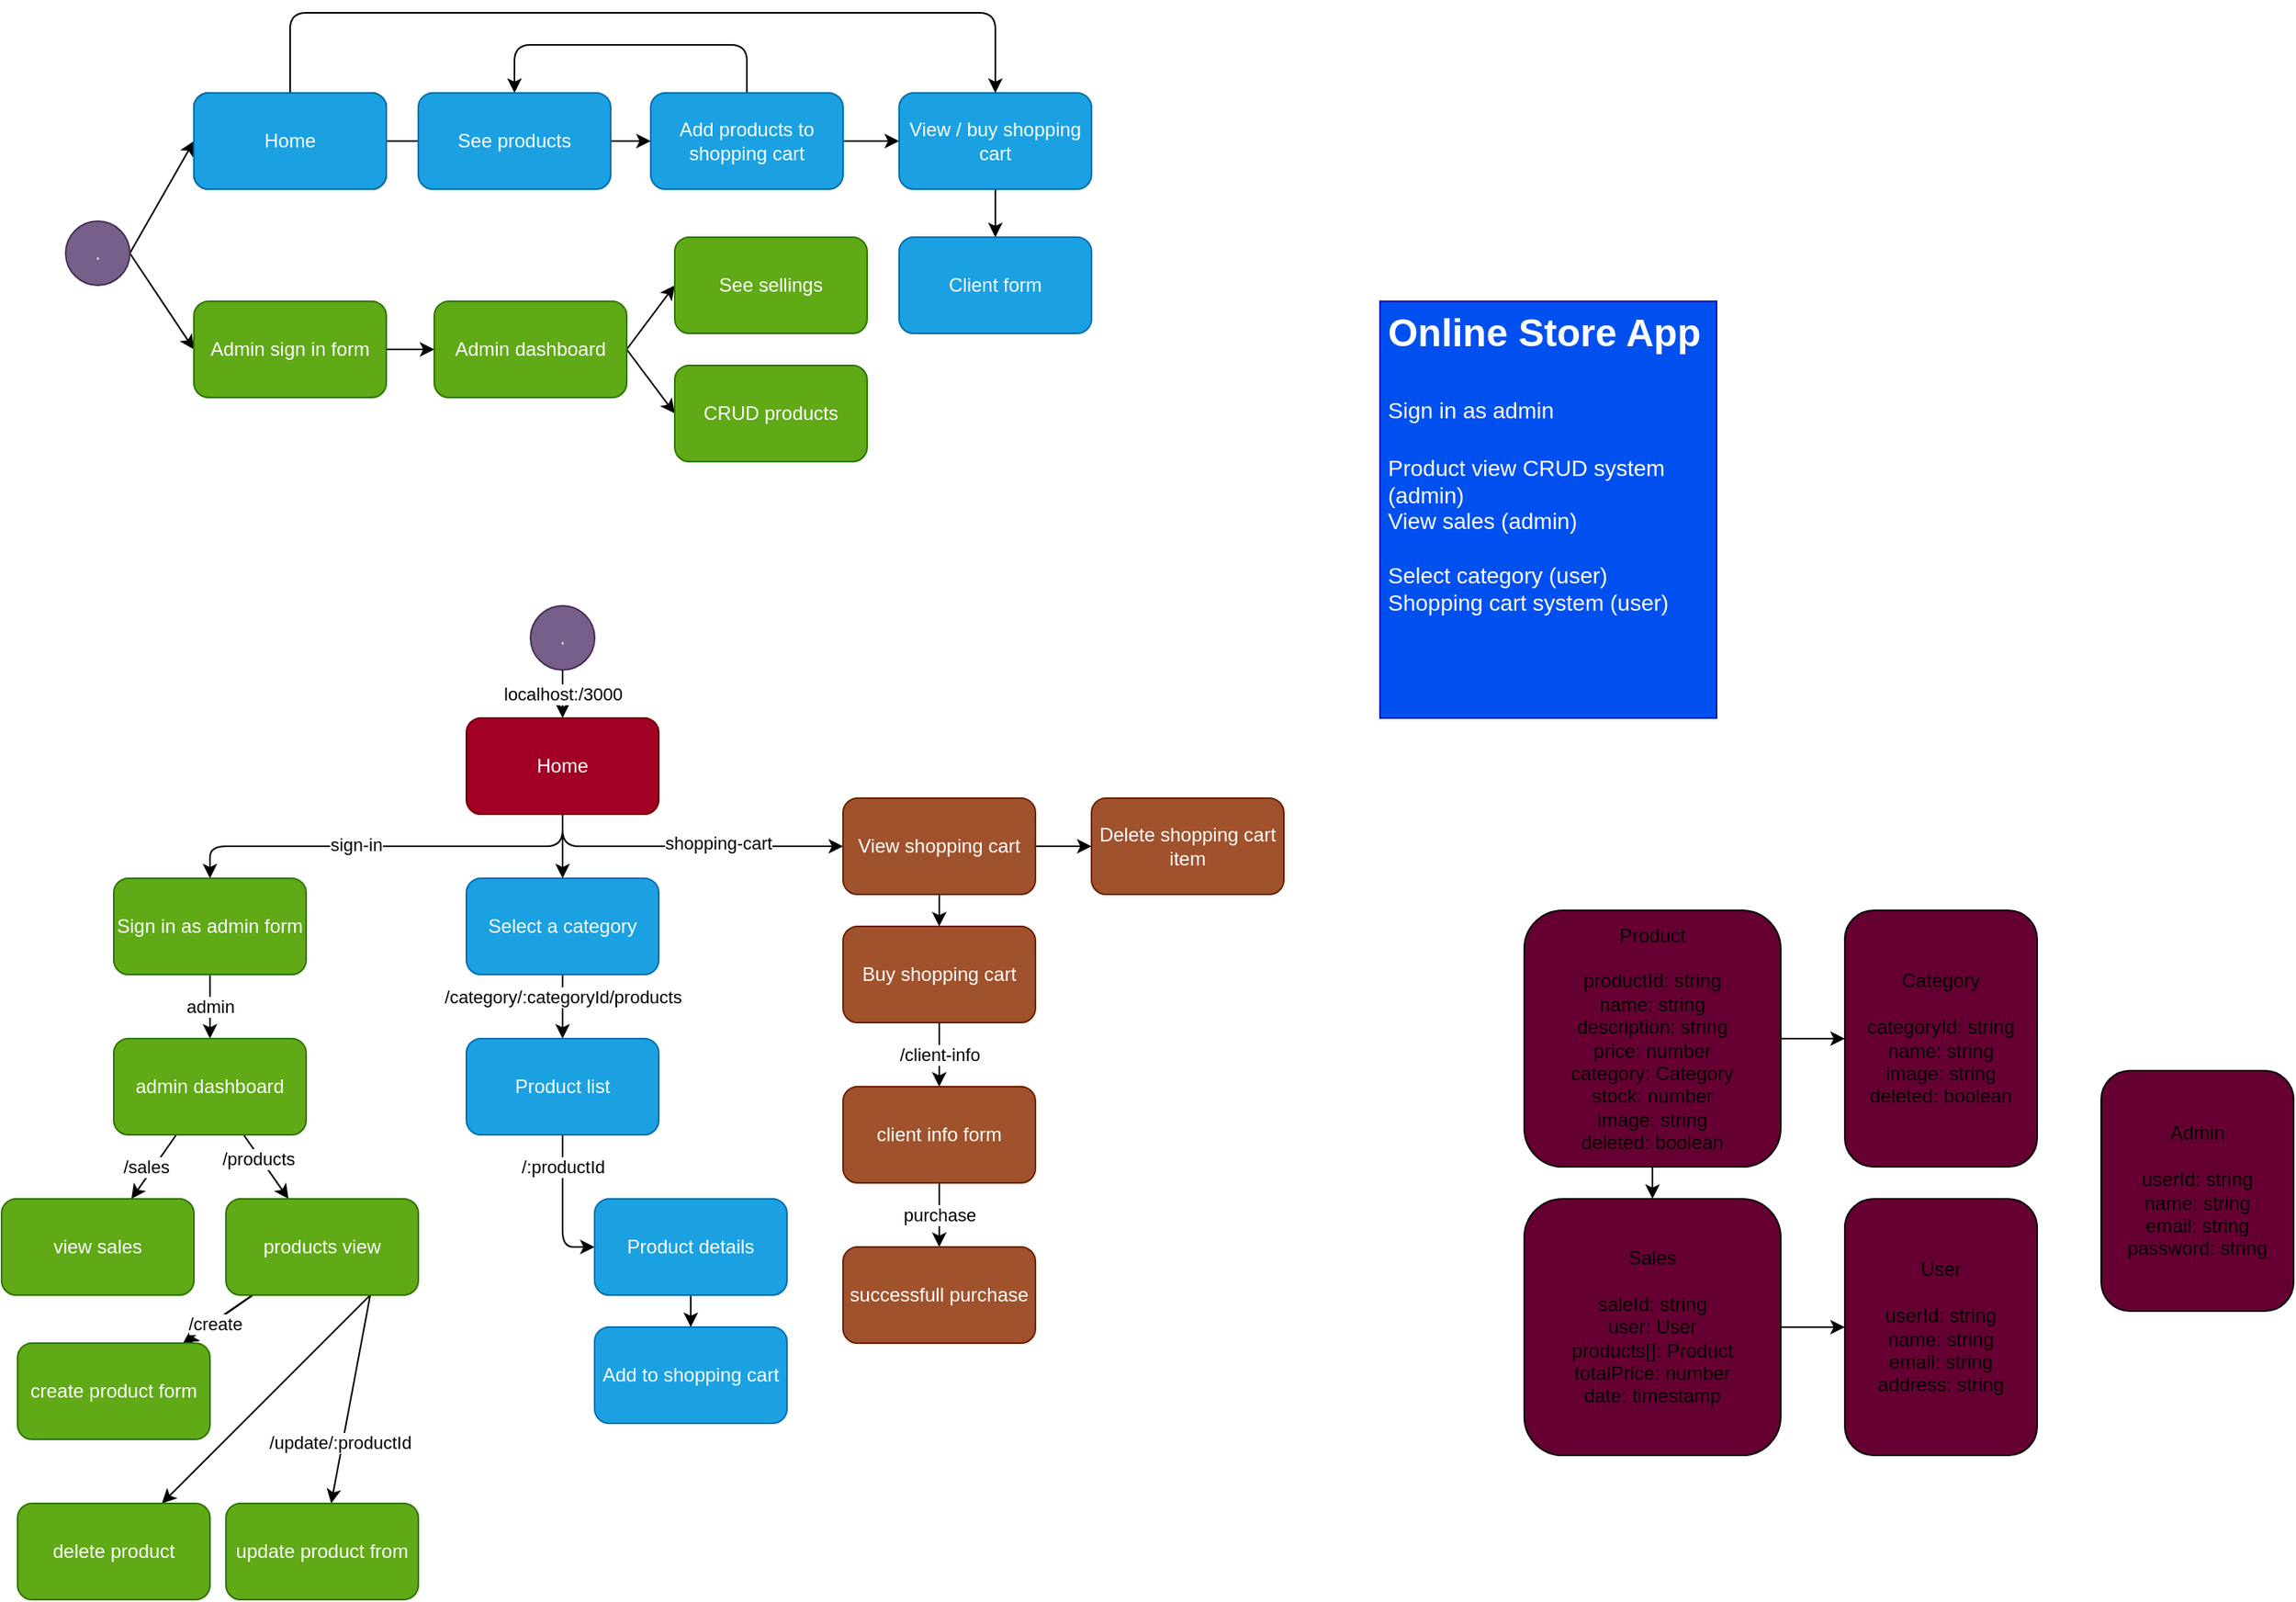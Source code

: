 <mxfile>
    <diagram id="mGXaE7WQqmvvN6tOJ2US" name="Page-1">
        <mxGraphModel dx="778" dy="398" grid="1" gridSize="10" guides="1" tooltips="1" connect="1" arrows="1" fold="1" page="1" pageScale="1" pageWidth="850" pageHeight="1100" math="0" shadow="0">
            <root>
                <mxCell id="0"/>
                <mxCell id="1" parent="0"/>
                <mxCell id="19" style="edgeStyle=none;html=1;exitX=1;exitY=0.5;exitDx=0;exitDy=0;entryX=0;entryY=0.5;entryDx=0;entryDy=0;strokeWidth=1;" parent="1" source="7" edge="1">
                    <mxGeometry relative="1" as="geometry">
                        <mxPoint x="300" y="130" as="targetPoint"/>
                    </mxGeometry>
                </mxCell>
                <mxCell id="7" value="Home" style="rounded=1;whiteSpace=wrap;html=1;strokeWidth=1;" parent="1" vertex="1">
                    <mxGeometry x="140" y="100" width="120" height="60" as="geometry"/>
                </mxCell>
                <mxCell id="17" style="edgeStyle=none;html=1;exitX=1;exitY=0.5;exitDx=0;exitDy=0;entryX=0;entryY=0.5;entryDx=0;entryDy=0;strokeWidth=1;" parent="1" source="8" target="15" edge="1">
                    <mxGeometry relative="1" as="geometry"/>
                </mxCell>
                <mxCell id="18" style="edgeStyle=none;html=1;exitX=1;exitY=0.5;exitDx=0;exitDy=0;entryX=0;entryY=0.5;entryDx=0;entryDy=0;strokeWidth=1;" parent="1" source="8" target="16" edge="1">
                    <mxGeometry relative="1" as="geometry"/>
                </mxCell>
                <mxCell id="8" value="Admin dashboard" style="rounded=1;whiteSpace=wrap;html=1;strokeWidth=1;fillColor=#60a917;strokeColor=#2D7600;fontColor=#ffffff;" parent="1" vertex="1">
                    <mxGeometry x="290" y="230" width="120" height="60" as="geometry"/>
                </mxCell>
                <mxCell id="10" style="edgeStyle=none;html=1;exitX=1;exitY=0.5;exitDx=0;exitDy=0;entryX=0;entryY=0.5;entryDx=0;entryDy=0;" parent="1" source="9" target="7" edge="1">
                    <mxGeometry relative="1" as="geometry"/>
                </mxCell>
                <mxCell id="26" style="edgeStyle=none;html=1;exitX=1;exitY=0.5;exitDx=0;exitDy=0;entryX=0;entryY=0.5;entryDx=0;entryDy=0;strokeWidth=1;" parent="1" source="9" target="25" edge="1">
                    <mxGeometry relative="1" as="geometry"/>
                </mxCell>
                <mxCell id="9" value="." style="ellipse;whiteSpace=wrap;html=1;fillColor=#76608a;fontColor=#ffffff;strokeColor=#432D57;" parent="1" vertex="1">
                    <mxGeometry x="60" y="180" width="40" height="40" as="geometry"/>
                </mxCell>
                <mxCell id="20" style="edgeStyle=none;html=1;exitX=1;exitY=0.5;exitDx=0;exitDy=0;entryX=0;entryY=0.5;entryDx=0;entryDy=0;strokeWidth=1;" parent="1" source="29" target="13" edge="1">
                    <mxGeometry relative="1" as="geometry">
                        <mxPoint x="420" y="130" as="sourcePoint"/>
                    </mxGeometry>
                </mxCell>
                <mxCell id="21" style="edgeStyle=none;html=1;exitX=1;exitY=0.5;exitDx=0;exitDy=0;entryX=0;entryY=0.5;entryDx=0;entryDy=0;strokeWidth=1;" parent="1" source="13" target="14" edge="1">
                    <mxGeometry relative="1" as="geometry"/>
                </mxCell>
                <mxCell id="30" style="edgeStyle=none;html=1;exitX=0.5;exitY=0;exitDx=0;exitDy=0;entryX=0.5;entryY=0;entryDx=0;entryDy=0;strokeWidth=1;" parent="1" source="13" target="29" edge="1">
                    <mxGeometry relative="1" as="geometry">
                        <Array as="points">
                            <mxPoint x="485" y="70"/>
                            <mxPoint x="340" y="70"/>
                        </Array>
                    </mxGeometry>
                </mxCell>
                <mxCell id="13" value="Add products to shopping cart" style="rounded=1;whiteSpace=wrap;html=1;strokeWidth=1;fillColor=#1ba1e2;fontColor=#ffffff;strokeColor=#006EAF;" parent="1" vertex="1">
                    <mxGeometry x="425" y="100" width="120" height="60" as="geometry"/>
                </mxCell>
                <mxCell id="24" style="edgeStyle=none;html=1;exitX=0.5;exitY=1;exitDx=0;exitDy=0;entryX=0.5;entryY=0;entryDx=0;entryDy=0;strokeWidth=1;" parent="1" source="14" target="23" edge="1">
                    <mxGeometry relative="1" as="geometry"/>
                </mxCell>
                <mxCell id="14" value="View / buy shopping cart" style="rounded=1;whiteSpace=wrap;html=1;strokeWidth=1;fillColor=#1ba1e2;fontColor=#ffffff;strokeColor=#006EAF;" parent="1" vertex="1">
                    <mxGeometry x="580" y="100" width="120" height="60" as="geometry"/>
                </mxCell>
                <mxCell id="15" value="See sellings" style="rounded=1;whiteSpace=wrap;html=1;strokeWidth=1;fillColor=#60a917;strokeColor=#2D7600;fontColor=#ffffff;" parent="1" vertex="1">
                    <mxGeometry x="440" y="190" width="120" height="60" as="geometry"/>
                </mxCell>
                <mxCell id="16" value="CRUD products" style="rounded=1;whiteSpace=wrap;html=1;strokeWidth=1;fillColor=#60a917;strokeColor=#2D7600;fontColor=#ffffff;" parent="1" vertex="1">
                    <mxGeometry x="440" y="270" width="120" height="60" as="geometry"/>
                </mxCell>
                <mxCell id="23" value="Client form" style="rounded=1;whiteSpace=wrap;html=1;strokeWidth=1;fillColor=#1ba1e2;fontColor=#ffffff;strokeColor=#006EAF;" parent="1" vertex="1">
                    <mxGeometry x="580" y="190" width="120" height="60" as="geometry"/>
                </mxCell>
                <mxCell id="27" style="edgeStyle=none;html=1;exitX=1;exitY=0.5;exitDx=0;exitDy=0;entryX=0;entryY=0.5;entryDx=0;entryDy=0;strokeWidth=1;" parent="1" source="25" target="8" edge="1">
                    <mxGeometry relative="1" as="geometry"/>
                </mxCell>
                <mxCell id="25" value="Admin sign in form" style="rounded=1;whiteSpace=wrap;html=1;strokeWidth=1;fillColor=#60a917;fontColor=#ffffff;strokeColor=#2D7600;" parent="1" vertex="1">
                    <mxGeometry x="140" y="230" width="120" height="60" as="geometry"/>
                </mxCell>
                <mxCell id="132" style="edgeStyle=none;html=1;exitX=0.5;exitY=0;exitDx=0;exitDy=0;entryX=0.5;entryY=0;entryDx=0;entryDy=0;strokeWidth=1;" parent="1" source="28" target="14" edge="1">
                    <mxGeometry relative="1" as="geometry">
                        <Array as="points">
                            <mxPoint x="200" y="50"/>
                            <mxPoint x="640" y="50"/>
                        </Array>
                    </mxGeometry>
                </mxCell>
                <mxCell id="28" value="Home" style="rounded=1;whiteSpace=wrap;html=1;strokeWidth=1;fillColor=#1ba1e2;fontColor=#ffffff;strokeColor=#006EAF;" parent="1" vertex="1">
                    <mxGeometry x="140" y="100" width="120" height="60" as="geometry"/>
                </mxCell>
                <mxCell id="29" value="See products" style="rounded=1;whiteSpace=wrap;html=1;strokeWidth=1;fillColor=#1ba1e2;fontColor=#ffffff;strokeColor=#006EAF;" parent="1" vertex="1">
                    <mxGeometry x="280" y="100" width="120" height="60" as="geometry"/>
                </mxCell>
                <mxCell id="37" value="localhost:/3000" style="edgeStyle=none;html=1;exitX=0.5;exitY=1;exitDx=0;exitDy=0;entryX=0.5;entryY=0;entryDx=0;entryDy=0;" parent="1" source="39" target="51" edge="1">
                    <mxGeometry relative="1" as="geometry">
                        <mxPoint x="200" y="440" as="targetPoint"/>
                        <Array as="points">
                            <mxPoint x="370" y="470"/>
                        </Array>
                    </mxGeometry>
                </mxCell>
                <mxCell id="39" value="." style="ellipse;whiteSpace=wrap;html=1;fillColor=#76608a;strokeColor=#432D57;fontColor=#ffffff;" parent="1" vertex="1">
                    <mxGeometry x="350" y="420" width="40" height="40" as="geometry"/>
                </mxCell>
                <mxCell id="54" value="" style="edgeStyle=none;html=1;strokeWidth=1;exitX=0.5;exitY=1;exitDx=0;exitDy=0;" parent="1" source="51" target="53" edge="1">
                    <mxGeometry relative="1" as="geometry">
                        <Array as="points">
                            <mxPoint x="370" y="570"/>
                            <mxPoint x="150" y="570"/>
                        </Array>
                    </mxGeometry>
                </mxCell>
                <mxCell id="93" value="sign-in" style="edgeLabel;html=1;align=center;verticalAlign=middle;resizable=0;points=[];" parent="54" vertex="1" connectable="0">
                    <mxGeometry x="0.421" y="-1" relative="1" as="geometry">
                        <mxPoint x="35" as="offset"/>
                    </mxGeometry>
                </mxCell>
                <mxCell id="56" value="" style="edgeStyle=none;html=1;strokeWidth=1;" parent="1" source="51" target="55" edge="1">
                    <mxGeometry relative="1" as="geometry"/>
                </mxCell>
                <mxCell id="83" value="" style="edgeStyle=none;html=1;strokeWidth=1;exitX=0.5;exitY=1;exitDx=0;exitDy=0;" parent="1" source="51" target="82" edge="1">
                    <mxGeometry relative="1" as="geometry">
                        <Array as="points">
                            <mxPoint x="370" y="570"/>
                        </Array>
                    </mxGeometry>
                </mxCell>
                <mxCell id="101" value="shopping-cart" style="edgeLabel;html=1;align=center;verticalAlign=middle;resizable=0;points=[];" parent="83" vertex="1" connectable="0">
                    <mxGeometry x="0.2" y="2" relative="1" as="geometry">
                        <mxPoint as="offset"/>
                    </mxGeometry>
                </mxCell>
                <mxCell id="51" value="Home" style="rounded=1;whiteSpace=wrap;html=1;strokeWidth=1;fillColor=#a20025;fontColor=#ffffff;strokeColor=#6F0000;" parent="1" vertex="1">
                    <mxGeometry x="310" y="490" width="120" height="60" as="geometry"/>
                </mxCell>
                <mxCell id="60" value="" style="edgeStyle=none;html=1;strokeWidth=1;" parent="1" source="53" target="59" edge="1">
                    <mxGeometry relative="1" as="geometry"/>
                </mxCell>
                <mxCell id="94" value="admin" style="edgeLabel;html=1;align=center;verticalAlign=middle;resizable=0;points=[];" parent="60" vertex="1" connectable="0">
                    <mxGeometry x="-0.46" relative="1" as="geometry">
                        <mxPoint y="9" as="offset"/>
                    </mxGeometry>
                </mxCell>
                <mxCell id="53" value="Sign in as admin form" style="rounded=1;whiteSpace=wrap;html=1;strokeWidth=1;fillColor=#60a917;strokeColor=#2D7600;fontColor=#ffffff;" parent="1" vertex="1">
                    <mxGeometry x="90" y="590" width="120" height="60" as="geometry"/>
                </mxCell>
                <mxCell id="79" value="" style="edgeStyle=none;html=1;strokeWidth=1;" parent="1" source="55" target="78" edge="1">
                    <mxGeometry relative="1" as="geometry"/>
                </mxCell>
                <mxCell id="107" value="/category/:categoryId/products" style="edgeLabel;html=1;align=center;verticalAlign=middle;resizable=0;points=[];" parent="79" vertex="1" connectable="0">
                    <mxGeometry x="0.333" y="-2" relative="1" as="geometry">
                        <mxPoint x="2" y="-13" as="offset"/>
                    </mxGeometry>
                </mxCell>
                <mxCell id="55" value="Select a category" style="rounded=1;whiteSpace=wrap;html=1;strokeWidth=1;fillColor=#1ba1e2;strokeColor=#006EAF;fontColor=#ffffff;" parent="1" vertex="1">
                    <mxGeometry x="310" y="590" width="120" height="60" as="geometry"/>
                </mxCell>
                <mxCell id="62" value="" style="edgeStyle=none;html=1;strokeWidth=1;" parent="1" source="59" target="61" edge="1">
                    <mxGeometry relative="1" as="geometry"/>
                </mxCell>
                <mxCell id="96" value="/sales" style="edgeLabel;html=1;align=center;verticalAlign=middle;resizable=0;points=[];" parent="62" vertex="1" connectable="0">
                    <mxGeometry x="-0.535" y="1" relative="1" as="geometry">
                        <mxPoint x="-13" y="10" as="offset"/>
                    </mxGeometry>
                </mxCell>
                <mxCell id="64" value="" style="edgeStyle=none;html=1;strokeWidth=1;" parent="1" source="59" target="63" edge="1">
                    <mxGeometry relative="1" as="geometry"/>
                </mxCell>
                <mxCell id="97" value="/products" style="edgeLabel;html=1;align=center;verticalAlign=middle;resizable=0;points=[];" parent="64" vertex="1" connectable="0">
                    <mxGeometry x="-0.313" y="-1" relative="1" as="geometry">
                        <mxPoint as="offset"/>
                    </mxGeometry>
                </mxCell>
                <mxCell id="59" value="admin dashboard" style="rounded=1;whiteSpace=wrap;html=1;strokeWidth=1;fillColor=#60a917;fontColor=#ffffff;strokeColor=#2D7600;" parent="1" vertex="1">
                    <mxGeometry x="90" y="690" width="120" height="60" as="geometry"/>
                </mxCell>
                <mxCell id="61" value="view sales" style="rounded=1;whiteSpace=wrap;html=1;strokeWidth=1;fillColor=#60a917;fontColor=#ffffff;strokeColor=#2D7600;" parent="1" vertex="1">
                    <mxGeometry x="20" y="790" width="120" height="60" as="geometry"/>
                </mxCell>
                <mxCell id="68" value="" style="edgeStyle=none;html=1;strokeWidth=1;" parent="1" source="63" target="67" edge="1">
                    <mxGeometry relative="1" as="geometry"/>
                </mxCell>
                <mxCell id="69" value="" style="edgeStyle=none;html=1;strokeWidth=1;" parent="1" source="63" target="67" edge="1">
                    <mxGeometry relative="1" as="geometry"/>
                </mxCell>
                <mxCell id="70" value="" style="edgeStyle=none;html=1;strokeWidth=1;" parent="1" source="63" target="67" edge="1">
                    <mxGeometry relative="1" as="geometry"/>
                </mxCell>
                <mxCell id="72" value="" style="edgeStyle=none;html=1;strokeWidth=1;exitX=0.75;exitY=1;exitDx=0;exitDy=0;" parent="1" source="63" target="71" edge="1">
                    <mxGeometry relative="1" as="geometry">
                        <mxPoint x="300" y="940" as="sourcePoint"/>
                    </mxGeometry>
                </mxCell>
                <mxCell id="74" value="" style="edgeStyle=none;html=1;strokeWidth=1;exitX=0.75;exitY=1;exitDx=0;exitDy=0;" parent="1" source="63" target="73" edge="1">
                    <mxGeometry relative="1" as="geometry">
                        <mxPoint x="300" y="940" as="sourcePoint"/>
                    </mxGeometry>
                </mxCell>
                <mxCell id="100" value="/update/:productId" style="edgeLabel;html=1;align=center;verticalAlign=middle;resizable=0;points=[];" parent="74" vertex="1" connectable="0">
                    <mxGeometry x="0.148" y="-2" relative="1" as="geometry">
                        <mxPoint x="-3" y="17" as="offset"/>
                    </mxGeometry>
                </mxCell>
                <mxCell id="75" value="" style="edgeStyle=none;html=1;strokeWidth=1;" parent="1" source="63" target="67" edge="1">
                    <mxGeometry relative="1" as="geometry"/>
                </mxCell>
                <mxCell id="98" value="/create" style="edgeLabel;html=1;align=center;verticalAlign=middle;resizable=0;points=[];" parent="75" vertex="1" connectable="0">
                    <mxGeometry x="-0.384" y="-1" relative="1" as="geometry">
                        <mxPoint x="-10" y="9" as="offset"/>
                    </mxGeometry>
                </mxCell>
                <mxCell id="63" value="products view" style="rounded=1;whiteSpace=wrap;html=1;strokeWidth=1;fillColor=#60a917;fontColor=#ffffff;strokeColor=#2D7600;" parent="1" vertex="1">
                    <mxGeometry x="160" y="790" width="120" height="60" as="geometry"/>
                </mxCell>
                <mxCell id="67" value="create product form" style="rounded=1;whiteSpace=wrap;html=1;strokeWidth=1;fillColor=#60a917;fontColor=#ffffff;strokeColor=#2D7600;" parent="1" vertex="1">
                    <mxGeometry x="30" y="880" width="120" height="60" as="geometry"/>
                </mxCell>
                <mxCell id="71" value="delete product" style="rounded=1;whiteSpace=wrap;html=1;strokeWidth=1;fillColor=#60a917;fontColor=#ffffff;strokeColor=#2D7600;" parent="1" vertex="1">
                    <mxGeometry x="30" y="980" width="120" height="60" as="geometry"/>
                </mxCell>
                <mxCell id="73" value="update product from" style="rounded=1;whiteSpace=wrap;html=1;strokeWidth=1;fillColor=#60a917;fontColor=#ffffff;strokeColor=#2D7600;" parent="1" vertex="1">
                    <mxGeometry x="160" y="980" width="120" height="60" as="geometry"/>
                </mxCell>
                <mxCell id="81" value="" style="edgeStyle=none;html=1;strokeWidth=1;entryX=0;entryY=0.5;entryDx=0;entryDy=0;" parent="1" source="78" target="80" edge="1">
                    <mxGeometry relative="1" as="geometry">
                        <Array as="points">
                            <mxPoint x="370" y="770"/>
                            <mxPoint x="370" y="820"/>
                        </Array>
                    </mxGeometry>
                </mxCell>
                <mxCell id="108" value="/:productId" style="edgeLabel;html=1;align=center;verticalAlign=middle;resizable=0;points=[];" parent="81" vertex="1" connectable="0">
                    <mxGeometry x="-0.205" relative="1" as="geometry">
                        <mxPoint y="-16" as="offset"/>
                    </mxGeometry>
                </mxCell>
                <mxCell id="78" value="Product list" style="rounded=1;whiteSpace=wrap;html=1;strokeWidth=1;fillColor=#1ba1e2;strokeColor=#006EAF;fontColor=#ffffff;" parent="1" vertex="1">
                    <mxGeometry x="310" y="690" width="120" height="60" as="geometry"/>
                </mxCell>
                <mxCell id="86" value="" style="edgeStyle=none;html=1;strokeWidth=1;" parent="1" source="80" target="85" edge="1">
                    <mxGeometry relative="1" as="geometry"/>
                </mxCell>
                <mxCell id="80" value="Product details" style="rounded=1;whiteSpace=wrap;html=1;strokeWidth=1;fillColor=#1ba1e2;strokeColor=#006EAF;fontColor=#ffffff;" parent="1" vertex="1">
                    <mxGeometry x="390" y="790" width="120" height="60" as="geometry"/>
                </mxCell>
                <mxCell id="88" value="" style="edgeStyle=none;html=1;strokeWidth=1;" parent="1" source="82" target="87" edge="1">
                    <mxGeometry relative="1" as="geometry"/>
                </mxCell>
                <mxCell id="90" value="" style="edgeStyle=none;html=1;strokeWidth=1;" parent="1" source="82" target="89" edge="1">
                    <mxGeometry relative="1" as="geometry"/>
                </mxCell>
                <mxCell id="82" value="View shopping cart" style="rounded=1;whiteSpace=wrap;html=1;strokeWidth=1;fillColor=#a0522d;fontColor=#ffffff;strokeColor=#6D1F00;" parent="1" vertex="1">
                    <mxGeometry x="545" y="540" width="120" height="60" as="geometry"/>
                </mxCell>
                <mxCell id="84" value="&lt;h1&gt;&lt;span&gt;Online Store App&lt;/span&gt;&lt;/h1&gt;&lt;h1&gt;&lt;font style=&quot;font-size: 14px ; font-weight: normal&quot;&gt;Sign in as admin&lt;/font&gt;&lt;/h1&gt;&lt;div&gt;&lt;span style=&quot;font-size: 14px&quot;&gt;Product view CRUD system (admin)&lt;/span&gt;&lt;/div&gt;&lt;div&gt;&lt;span style=&quot;font-size: 14px&quot;&gt;View sales (admin)&lt;/span&gt;&lt;/div&gt;&lt;div&gt;&lt;span style=&quot;font-size: 14px&quot;&gt;&lt;br&gt;&lt;/span&gt;&lt;/div&gt;&lt;div&gt;&lt;span style=&quot;font-size: 14px&quot;&gt;Select category (user)&lt;/span&gt;&lt;/div&gt;&lt;div&gt;&lt;span style=&quot;font-size: 14px&quot;&gt;Shopping cart system (user)&lt;/span&gt;&lt;/div&gt;&lt;div&gt;&lt;span style=&quot;font-size: 14px&quot;&gt;&lt;br&gt;&lt;/span&gt;&lt;/div&gt;&lt;div&gt;&lt;font style=&quot;font-size: 14px&quot;&gt;&lt;br&gt;&lt;/font&gt;&lt;/div&gt;&lt;p&gt;&lt;br&gt;&lt;/p&gt;" style="text;html=1;strokeColor=#001DBC;fillColor=#0050ef;spacing=5;spacingTop=-20;whiteSpace=wrap;overflow=hidden;rounded=0;fontColor=#ffffff;" parent="1" vertex="1">
                    <mxGeometry x="880" y="230" width="210" height="260" as="geometry"/>
                </mxCell>
                <mxCell id="85" value="Add to shopping cart" style="rounded=1;whiteSpace=wrap;html=1;strokeWidth=1;fillColor=#1ba1e2;strokeColor=#006EAF;fontColor=#ffffff;" parent="1" vertex="1">
                    <mxGeometry x="390" y="870" width="120" height="60" as="geometry"/>
                </mxCell>
                <mxCell id="92" value="" style="edgeStyle=none;html=1;strokeWidth=1;" parent="1" source="87" target="91" edge="1">
                    <mxGeometry relative="1" as="geometry"/>
                </mxCell>
                <mxCell id="102" value="/client-info" style="edgeLabel;html=1;align=center;verticalAlign=middle;resizable=0;points=[];" parent="92" vertex="1" connectable="0">
                    <mxGeometry x="-0.398" relative="1" as="geometry">
                        <mxPoint y="8" as="offset"/>
                    </mxGeometry>
                </mxCell>
                <mxCell id="87" value="Buy shopping cart" style="rounded=1;whiteSpace=wrap;html=1;strokeWidth=1;fillColor=#a0522d;fontColor=#ffffff;strokeColor=#6D1F00;" parent="1" vertex="1">
                    <mxGeometry x="545" y="620" width="120" height="60" as="geometry"/>
                </mxCell>
                <mxCell id="89" value="Delete shopping cart item" style="rounded=1;whiteSpace=wrap;html=1;strokeWidth=1;fillColor=#a0522d;fontColor=#ffffff;strokeColor=#6D1F00;" parent="1" vertex="1">
                    <mxGeometry x="700" y="540" width="120" height="60" as="geometry"/>
                </mxCell>
                <mxCell id="105" style="edgeStyle=none;html=1;exitX=0.5;exitY=1;exitDx=0;exitDy=0;entryX=0.5;entryY=0;entryDx=0;entryDy=0;strokeWidth=1;" parent="1" source="91" target="104" edge="1">
                    <mxGeometry relative="1" as="geometry"/>
                </mxCell>
                <mxCell id="106" value="purchase" style="edgeLabel;html=1;align=center;verticalAlign=middle;resizable=0;points=[];" parent="105" vertex="1" connectable="0">
                    <mxGeometry x="-0.352" y="3" relative="1" as="geometry">
                        <mxPoint x="-3" y="7" as="offset"/>
                    </mxGeometry>
                </mxCell>
                <mxCell id="91" value="client info form" style="rounded=1;whiteSpace=wrap;html=1;strokeWidth=1;fillColor=#a0522d;fontColor=#ffffff;strokeColor=#6D1F00;" parent="1" vertex="1">
                    <mxGeometry x="545" y="720" width="120" height="60" as="geometry"/>
                </mxCell>
                <mxCell id="104" value="successfull purchase" style="rounded=1;whiteSpace=wrap;html=1;strokeWidth=1;fillColor=#a0522d;fontColor=#ffffff;strokeColor=#6D1F00;" parent="1" vertex="1">
                    <mxGeometry x="545" y="820" width="120" height="60" as="geometry"/>
                </mxCell>
                <mxCell id="120" style="edgeStyle=none;html=1;exitX=1;exitY=0.5;exitDx=0;exitDy=0;entryX=0;entryY=0.5;entryDx=0;entryDy=0;strokeWidth=1;" parent="1" source="115" target="116" edge="1">
                    <mxGeometry relative="1" as="geometry"/>
                </mxCell>
                <mxCell id="122" value="" style="edgeStyle=none;html=1;strokeWidth=1;" parent="1" source="115" target="121" edge="1">
                    <mxGeometry relative="1" as="geometry"/>
                </mxCell>
                <mxCell id="115" value="Product&lt;br&gt;&lt;br&gt;productId: string&lt;br&gt;name: string&lt;br&gt;description: string&lt;br&gt;price: number&lt;br&gt;category: Category&lt;br&gt;stock: number&lt;br&gt;image: string&lt;br&gt;deleted: boolean" style="rounded=1;whiteSpace=wrap;html=1;strokeWidth=1;fillColor=#660033;" parent="1" vertex="1">
                    <mxGeometry x="970" y="610" width="160" height="160" as="geometry"/>
                </mxCell>
                <mxCell id="116" value="Category&lt;br&gt;&lt;br&gt;categoryId: string&lt;br&gt;name: string&lt;br&gt;image: string&lt;br&gt;deleted: boolean" style="rounded=1;whiteSpace=wrap;html=1;strokeWidth=1;fillColor=#660033;" parent="1" vertex="1">
                    <mxGeometry x="1170" y="610" width="120" height="160" as="geometry"/>
                </mxCell>
                <mxCell id="126" value="" style="edgeStyle=none;html=1;strokeWidth=1;entryX=0;entryY=0.5;entryDx=0;entryDy=0;" parent="1" source="121" target="123" edge="1">
                    <mxGeometry relative="1" as="geometry">
                        <mxPoint x="1180" y="875" as="targetPoint"/>
                    </mxGeometry>
                </mxCell>
                <mxCell id="121" value="Sales&lt;br&gt;&lt;br&gt;saleId: string&lt;br&gt;user: User&lt;br&gt;products[]: Product&lt;br&gt;totalPrice: number&lt;br&gt;date: timestamp" style="rounded=1;whiteSpace=wrap;html=1;strokeWidth=1;fillColor=#660033;" parent="1" vertex="1">
                    <mxGeometry x="970" y="790" width="160" height="160" as="geometry"/>
                </mxCell>
                <mxCell id="123" value="User&lt;br&gt;&lt;br&gt;userId: string&lt;br&gt;name: string&lt;br&gt;email: string&lt;br&gt;address: string" style="rounded=1;whiteSpace=wrap;html=1;strokeWidth=1;fillColor=#660033;" parent="1" vertex="1">
                    <mxGeometry x="1170" y="790" width="120" height="160" as="geometry"/>
                </mxCell>
                <mxCell id="127" value="Admin&lt;br&gt;&lt;br&gt;userId: string&lt;br&gt;name: string&lt;br&gt;email: string&lt;br&gt;password: string" style="rounded=1;whiteSpace=wrap;html=1;strokeWidth=1;fillColor=#660033;" parent="1" vertex="1">
                    <mxGeometry x="1330" y="710" width="120" height="150" as="geometry"/>
                </mxCell>
            </root>
        </mxGraphModel>
    </diagram>
</mxfile>